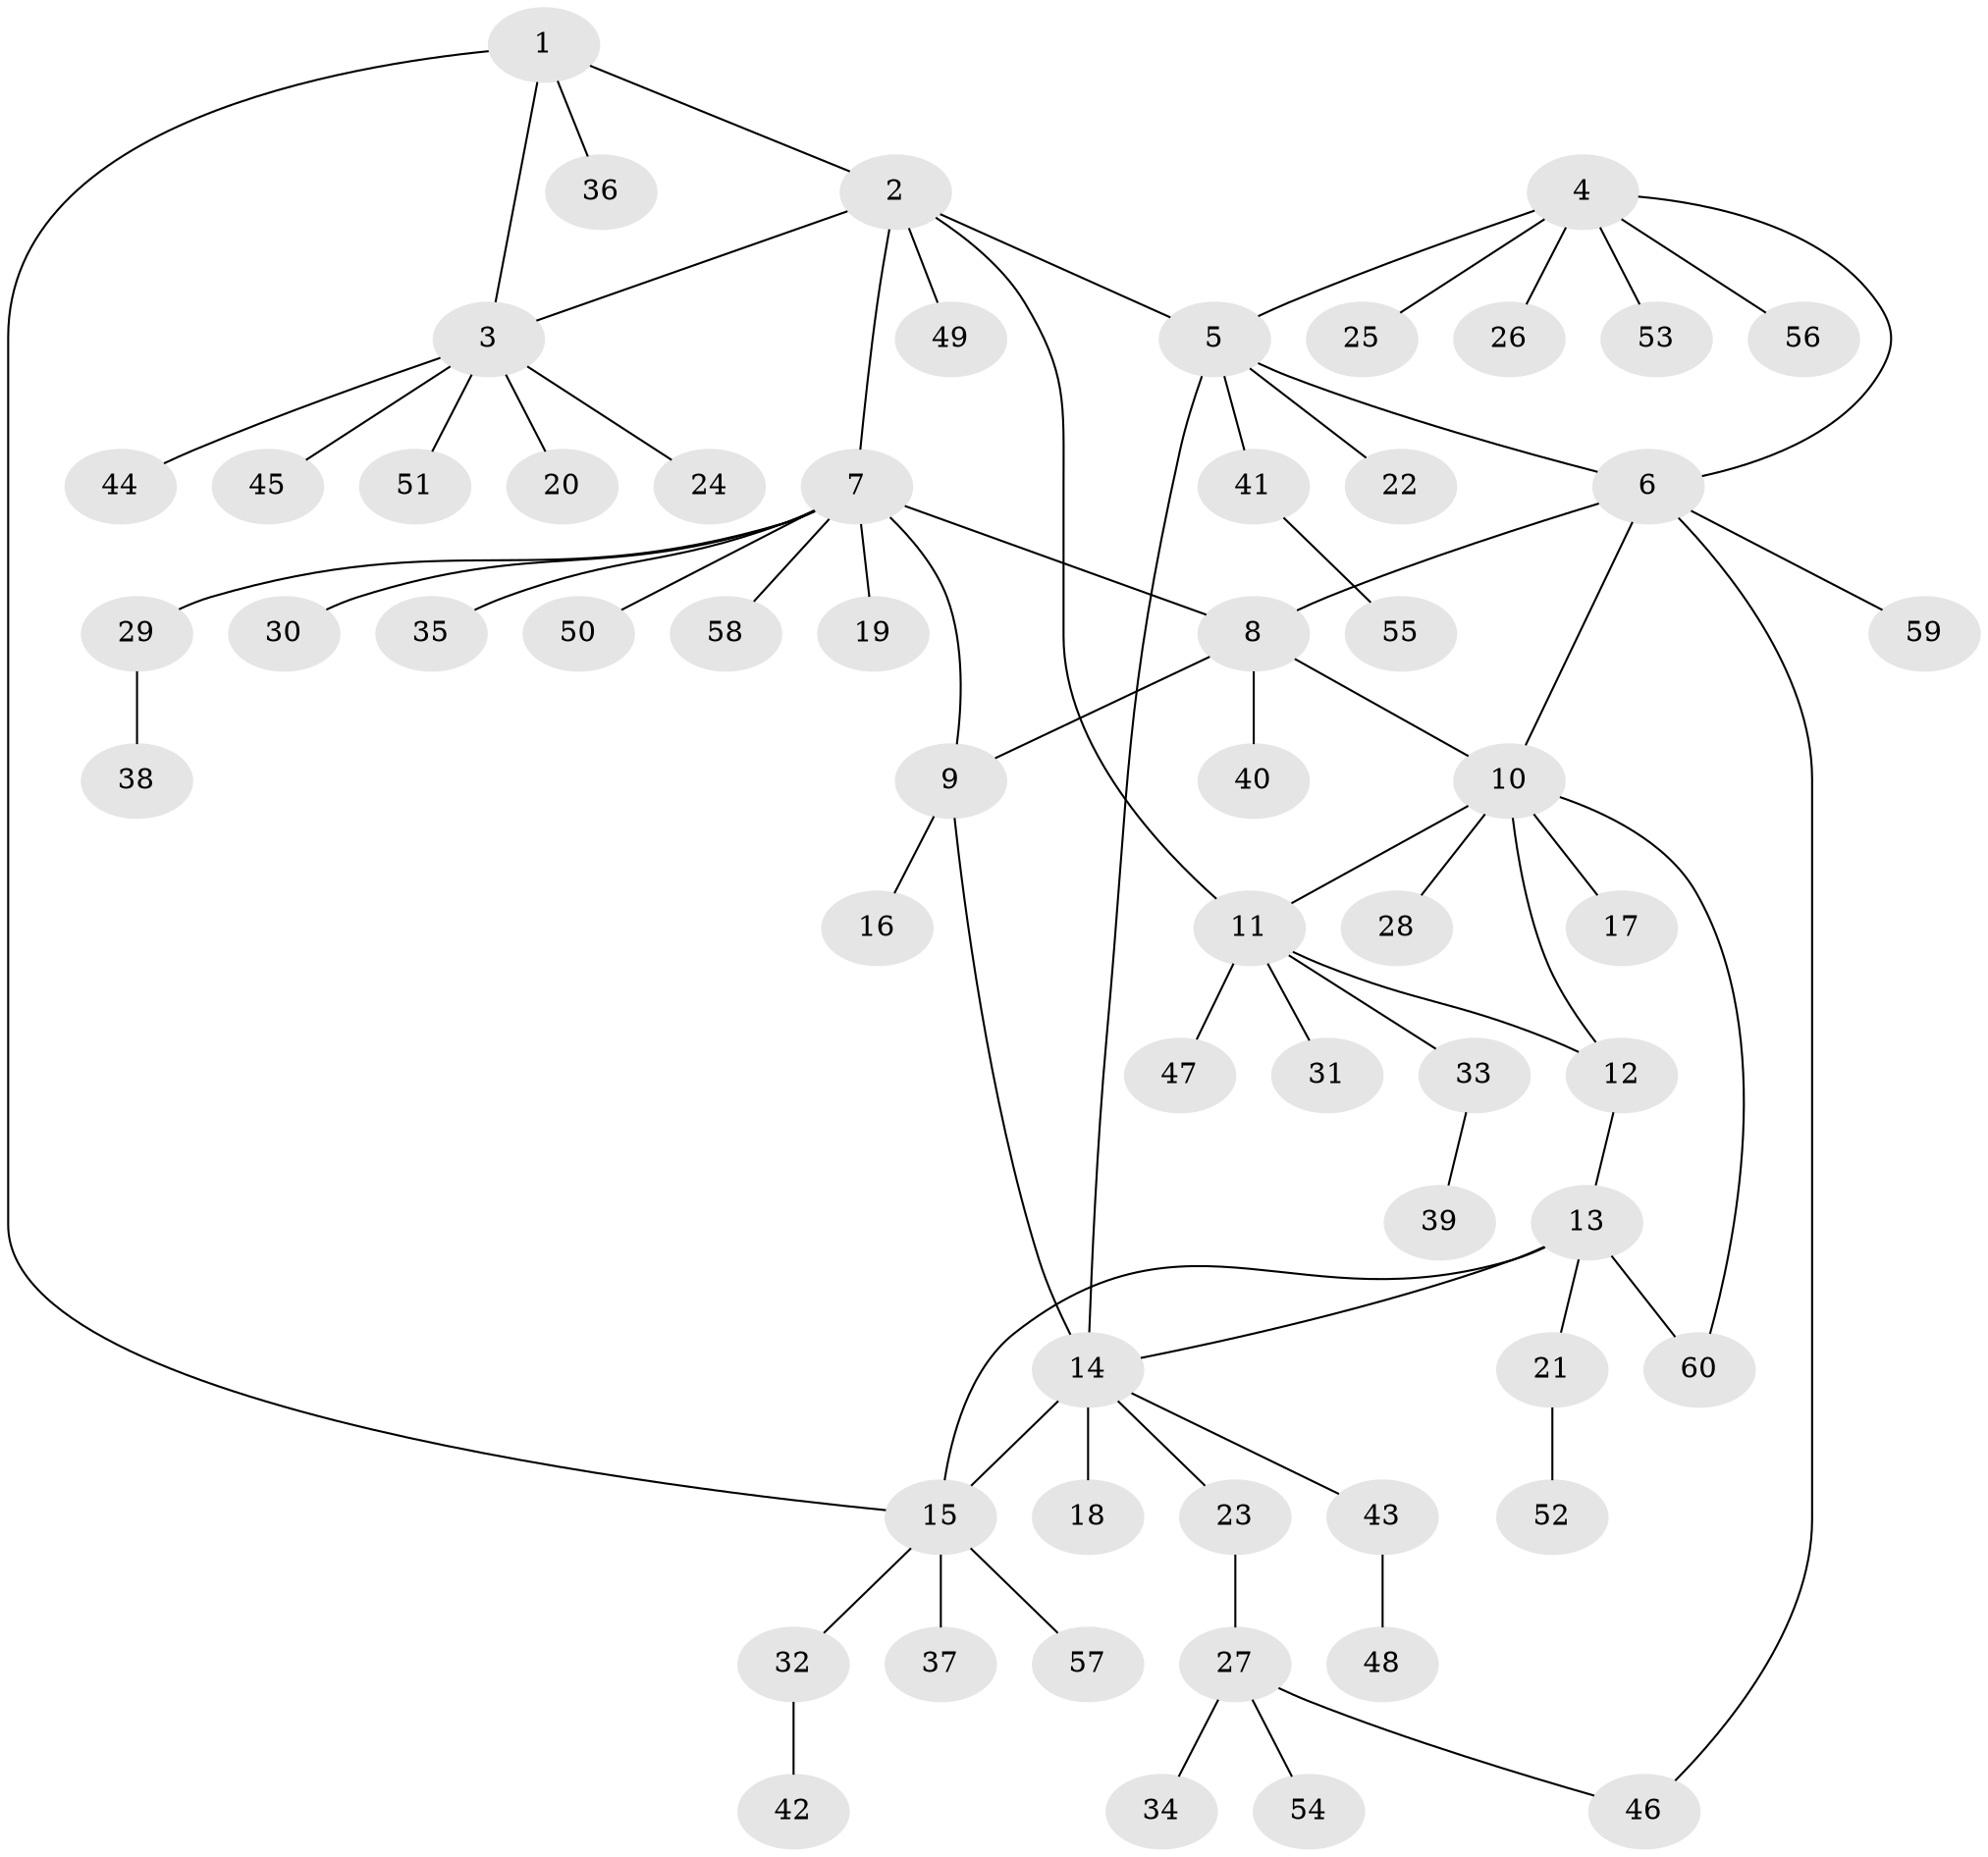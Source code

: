 // coarse degree distribution, {14: 0.027777777777777776, 5: 0.05555555555555555, 7: 0.027777777777777776, 11: 0.027777777777777776, 4: 0.05555555555555555, 1: 0.7222222222222222, 2: 0.08333333333333333}
// Generated by graph-tools (version 1.1) at 2025/19/03/04/25 18:19:34]
// undirected, 60 vertices, 72 edges
graph export_dot {
graph [start="1"]
  node [color=gray90,style=filled];
  1;
  2;
  3;
  4;
  5;
  6;
  7;
  8;
  9;
  10;
  11;
  12;
  13;
  14;
  15;
  16;
  17;
  18;
  19;
  20;
  21;
  22;
  23;
  24;
  25;
  26;
  27;
  28;
  29;
  30;
  31;
  32;
  33;
  34;
  35;
  36;
  37;
  38;
  39;
  40;
  41;
  42;
  43;
  44;
  45;
  46;
  47;
  48;
  49;
  50;
  51;
  52;
  53;
  54;
  55;
  56;
  57;
  58;
  59;
  60;
  1 -- 2;
  1 -- 3;
  1 -- 15;
  1 -- 36;
  2 -- 3;
  2 -- 5;
  2 -- 7;
  2 -- 11;
  2 -- 49;
  3 -- 20;
  3 -- 24;
  3 -- 44;
  3 -- 45;
  3 -- 51;
  4 -- 5;
  4 -- 6;
  4 -- 25;
  4 -- 26;
  4 -- 53;
  4 -- 56;
  5 -- 6;
  5 -- 14;
  5 -- 22;
  5 -- 41;
  6 -- 8;
  6 -- 10;
  6 -- 46;
  6 -- 59;
  7 -- 8;
  7 -- 9;
  7 -- 19;
  7 -- 29;
  7 -- 30;
  7 -- 35;
  7 -- 50;
  7 -- 58;
  8 -- 9;
  8 -- 10;
  8 -- 40;
  9 -- 14;
  9 -- 16;
  10 -- 11;
  10 -- 12;
  10 -- 17;
  10 -- 28;
  10 -- 60;
  11 -- 12;
  11 -- 31;
  11 -- 33;
  11 -- 47;
  12 -- 13;
  13 -- 14;
  13 -- 15;
  13 -- 21;
  13 -- 60;
  14 -- 15;
  14 -- 18;
  14 -- 23;
  14 -- 43;
  15 -- 32;
  15 -- 37;
  15 -- 57;
  21 -- 52;
  23 -- 27;
  27 -- 34;
  27 -- 46;
  27 -- 54;
  29 -- 38;
  32 -- 42;
  33 -- 39;
  41 -- 55;
  43 -- 48;
}
